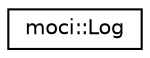 digraph "Graphical Class Hierarchy"
{
 // INTERACTIVE_SVG=YES
  edge [fontname="Helvetica",fontsize="10",labelfontname="Helvetica",labelfontsize="10"];
  node [fontname="Helvetica",fontsize="10",shape=record];
  rankdir="LR";
  Node0 [label="moci::Log",height=0.2,width=0.4,color="black", fillcolor="white", style="filled",URL="$classmoci_1_1Log.html"];
}
